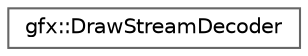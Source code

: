 digraph "Graphical Class Hierarchy"
{
 // LATEX_PDF_SIZE
  bgcolor="transparent";
  edge [fontname=Helvetica,fontsize=10,labelfontname=Helvetica,labelfontsize=10];
  node [fontname=Helvetica,fontsize=10,shape=box,height=0.2,width=0.4];
  rankdir="LR";
  Node0 [id="Node000000",label="gfx::DrawStreamDecoder",height=0.2,width=0.4,color="grey40", fillcolor="white", style="filled",URL="$classgfx_1_1_draw_stream_decoder.html",tooltip="Decodes a compact uint32_t command stream into Draw structures."];
}
